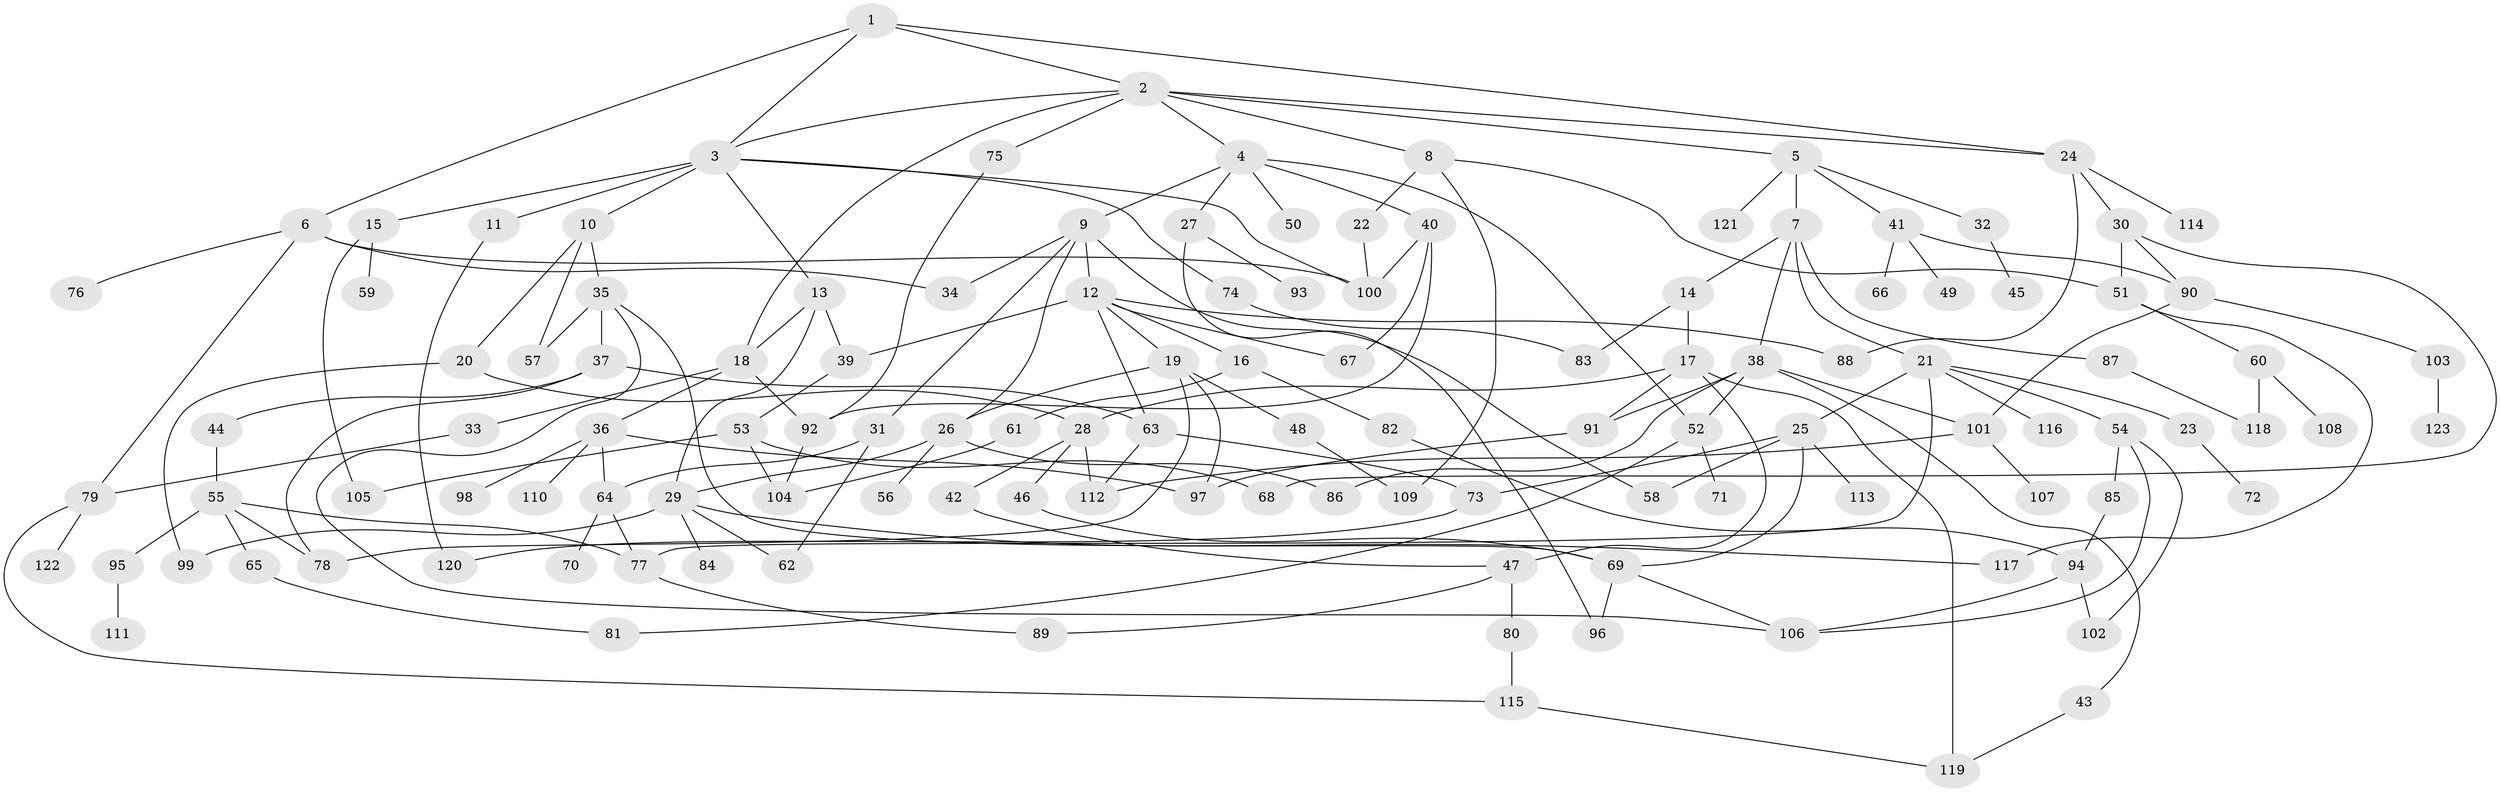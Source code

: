 // coarse degree distribution, {7: 0.04054054054054054, 9: 0.013513513513513514, 5: 0.13513513513513514, 6: 0.06756756756756757, 4: 0.25675675675675674, 2: 0.16216216216216217, 3: 0.16216216216216217, 1: 0.16216216216216217}
// Generated by graph-tools (version 1.1) at 2025/36/03/04/25 23:36:12]
// undirected, 123 vertices, 182 edges
graph export_dot {
  node [color=gray90,style=filled];
  1;
  2;
  3;
  4;
  5;
  6;
  7;
  8;
  9;
  10;
  11;
  12;
  13;
  14;
  15;
  16;
  17;
  18;
  19;
  20;
  21;
  22;
  23;
  24;
  25;
  26;
  27;
  28;
  29;
  30;
  31;
  32;
  33;
  34;
  35;
  36;
  37;
  38;
  39;
  40;
  41;
  42;
  43;
  44;
  45;
  46;
  47;
  48;
  49;
  50;
  51;
  52;
  53;
  54;
  55;
  56;
  57;
  58;
  59;
  60;
  61;
  62;
  63;
  64;
  65;
  66;
  67;
  68;
  69;
  70;
  71;
  72;
  73;
  74;
  75;
  76;
  77;
  78;
  79;
  80;
  81;
  82;
  83;
  84;
  85;
  86;
  87;
  88;
  89;
  90;
  91;
  92;
  93;
  94;
  95;
  96;
  97;
  98;
  99;
  100;
  101;
  102;
  103;
  104;
  105;
  106;
  107;
  108;
  109;
  110;
  111;
  112;
  113;
  114;
  115;
  116;
  117;
  118;
  119;
  120;
  121;
  122;
  123;
  1 -- 2;
  1 -- 6;
  1 -- 3;
  1 -- 24;
  2 -- 3;
  2 -- 4;
  2 -- 5;
  2 -- 8;
  2 -- 24;
  2 -- 75;
  2 -- 18;
  3 -- 10;
  3 -- 11;
  3 -- 13;
  3 -- 15;
  3 -- 74;
  3 -- 100;
  4 -- 9;
  4 -- 27;
  4 -- 40;
  4 -- 50;
  4 -- 52;
  5 -- 7;
  5 -- 32;
  5 -- 41;
  5 -- 121;
  6 -- 76;
  6 -- 79;
  6 -- 34;
  6 -- 100;
  7 -- 14;
  7 -- 21;
  7 -- 38;
  7 -- 87;
  8 -- 22;
  8 -- 109;
  8 -- 51;
  9 -- 12;
  9 -- 26;
  9 -- 31;
  9 -- 34;
  9 -- 58;
  10 -- 20;
  10 -- 35;
  10 -- 57;
  11 -- 120;
  12 -- 16;
  12 -- 19;
  12 -- 63;
  12 -- 67;
  12 -- 88;
  12 -- 39;
  13 -- 18;
  13 -- 29;
  13 -- 39;
  14 -- 17;
  14 -- 83;
  15 -- 59;
  15 -- 105;
  16 -- 61;
  16 -- 82;
  17 -- 91;
  17 -- 47;
  17 -- 119;
  17 -- 28;
  18 -- 33;
  18 -- 36;
  18 -- 92;
  19 -- 48;
  19 -- 78;
  19 -- 97;
  19 -- 26;
  20 -- 28;
  20 -- 99;
  21 -- 23;
  21 -- 25;
  21 -- 54;
  21 -- 116;
  21 -- 77;
  22 -- 100;
  23 -- 72;
  24 -- 30;
  24 -- 88;
  24 -- 114;
  25 -- 69;
  25 -- 73;
  25 -- 113;
  25 -- 58;
  26 -- 56;
  26 -- 86;
  26 -- 29;
  27 -- 93;
  27 -- 96;
  28 -- 42;
  28 -- 46;
  28 -- 112;
  29 -- 84;
  29 -- 99;
  29 -- 117;
  29 -- 62;
  30 -- 51;
  30 -- 90;
  30 -- 68;
  31 -- 62;
  31 -- 64;
  32 -- 45;
  33 -- 79;
  35 -- 37;
  35 -- 57;
  35 -- 106;
  35 -- 69;
  36 -- 98;
  36 -- 110;
  36 -- 64;
  36 -- 97;
  37 -- 44;
  37 -- 63;
  37 -- 78;
  38 -- 43;
  38 -- 52;
  38 -- 101;
  38 -- 86;
  38 -- 91;
  39 -- 53;
  40 -- 67;
  40 -- 92;
  40 -- 100;
  41 -- 49;
  41 -- 66;
  41 -- 90;
  42 -- 47;
  43 -- 119;
  44 -- 55;
  46 -- 69;
  47 -- 80;
  47 -- 89;
  48 -- 109;
  51 -- 60;
  51 -- 117;
  52 -- 71;
  52 -- 81;
  53 -- 68;
  53 -- 104;
  53 -- 105;
  54 -- 85;
  54 -- 102;
  54 -- 106;
  55 -- 65;
  55 -- 95;
  55 -- 77;
  55 -- 78;
  60 -- 108;
  60 -- 118;
  61 -- 104;
  63 -- 112;
  63 -- 73;
  64 -- 70;
  64 -- 77;
  65 -- 81;
  69 -- 96;
  69 -- 106;
  73 -- 120;
  74 -- 83;
  75 -- 92;
  77 -- 89;
  79 -- 122;
  79 -- 115;
  80 -- 115;
  82 -- 94;
  85 -- 94;
  87 -- 118;
  90 -- 101;
  90 -- 103;
  91 -- 97;
  92 -- 104;
  94 -- 102;
  94 -- 106;
  95 -- 111;
  101 -- 107;
  101 -- 112;
  103 -- 123;
  115 -- 119;
}
